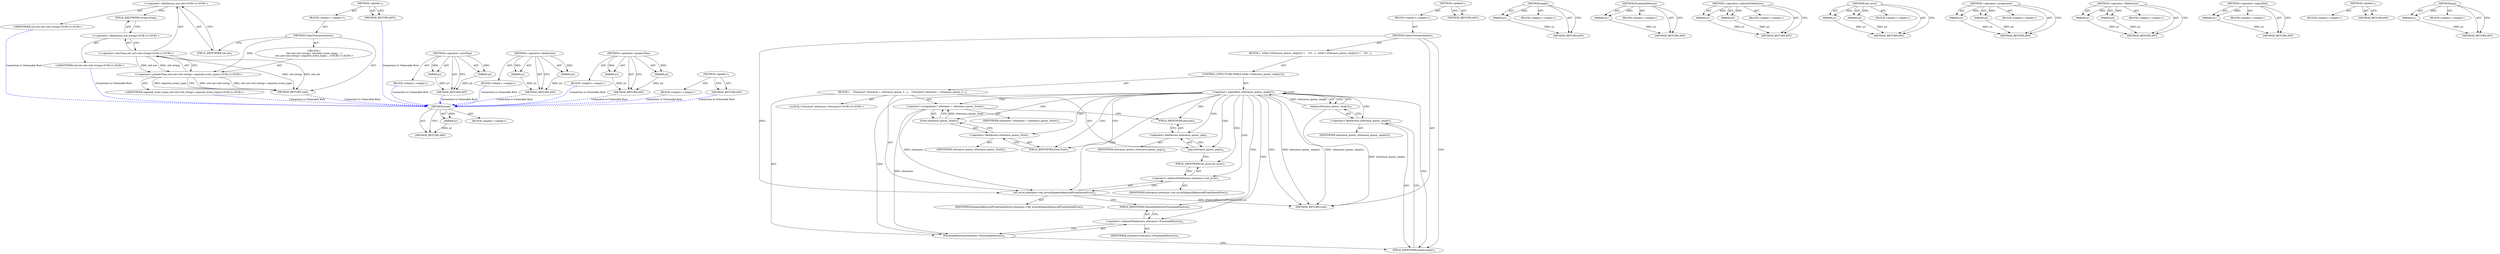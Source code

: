 digraph "&lt;global&gt;" {
vulnerable_72 [label=<(METHOD,front)>];
vulnerable_73 [label=<(PARAM,p1)>];
vulnerable_74 [label=<(BLOCK,&lt;empty&gt;,&lt;empty&gt;)>];
vulnerable_75 [label=<(METHOD_RETURN,ANY)>];
vulnerable_6 [label=<(METHOD,&lt;global&gt;)<SUB>1</SUB>>];
vulnerable_7 [label=<(BLOCK,&lt;empty&gt;,&lt;empty&gt;)<SUB>1</SUB>>];
vulnerable_8 [label=<(METHOD,ClearUtteranceQueue)<SUB>1</SUB>>];
vulnerable_9 [label=<(BLOCK,{
  while (!utterance_queue_.empty()) {
    Utt...,{
  while (!utterance_queue_.empty()) {
    Utt...)<SUB>1</SUB>>];
vulnerable_10 [label=<(CONTROL_STRUCTURE,WHILE,while (!utterance_queue_.empty()))<SUB>2</SUB>>];
vulnerable_11 [label=<(&lt;operator&gt;.logicalNot,!utterance_queue_.empty())<SUB>2</SUB>>];
vulnerable_12 [label=<(empty,utterance_queue_.empty())<SUB>2</SUB>>];
vulnerable_13 [label=<(&lt;operator&gt;.fieldAccess,utterance_queue_.empty)<SUB>2</SUB>>];
vulnerable_14 [label=<(IDENTIFIER,utterance_queue_,utterance_queue_.empty())<SUB>2</SUB>>];
vulnerable_15 [label=<(FIELD_IDENTIFIER,empty,empty)<SUB>2</SUB>>];
vulnerable_16 [label=<(BLOCK,{
    Utterance* utterance = utterance_queue_.f...,{
    Utterance* utterance = utterance_queue_.f...)<SUB>2</SUB>>];
vulnerable_17 [label="<(LOCAL,Utterance* utterance: Utterance*)<SUB>3</SUB>>"];
vulnerable_18 [label=<(&lt;operator&gt;.assignment,* utterance = utterance_queue_.front())<SUB>3</SUB>>];
vulnerable_19 [label=<(IDENTIFIER,utterance,* utterance = utterance_queue_.front())<SUB>3</SUB>>];
vulnerable_20 [label=<(front,utterance_queue_.front())<SUB>3</SUB>>];
vulnerable_21 [label=<(&lt;operator&gt;.fieldAccess,utterance_queue_.front)<SUB>3</SUB>>];
vulnerable_22 [label=<(IDENTIFIER,utterance_queue_,utterance_queue_.front())<SUB>3</SUB>>];
vulnerable_23 [label=<(FIELD_IDENTIFIER,front,front)<SUB>3</SUB>>];
vulnerable_24 [label=<(pop,utterance_queue_.pop())<SUB>4</SUB>>];
vulnerable_25 [label=<(&lt;operator&gt;.fieldAccess,utterance_queue_.pop)<SUB>4</SUB>>];
vulnerable_26 [label=<(IDENTIFIER,utterance_queue_,utterance_queue_.pop())<SUB>4</SUB>>];
vulnerable_27 [label=<(FIELD_IDENTIFIER,pop,pop)<SUB>4</SUB>>];
vulnerable_28 [label=<(set_error,utterance-&gt;set_error(kSpeechRemovedFromQueueError))<SUB>5</SUB>>];
vulnerable_29 [label=<(&lt;operator&gt;.indirectFieldAccess,utterance-&gt;set_error)<SUB>5</SUB>>];
vulnerable_30 [label=<(IDENTIFIER,utterance,utterance-&gt;set_error(kSpeechRemovedFromQueueError))<SUB>5</SUB>>];
vulnerable_31 [label=<(FIELD_IDENTIFIER,set_error,set_error)<SUB>5</SUB>>];
vulnerable_32 [label=<(IDENTIFIER,kSpeechRemovedFromQueueError,utterance-&gt;set_error(kSpeechRemovedFromQueueError))<SUB>5</SUB>>];
vulnerable_33 [label=<(FinishAndDestroy,utterance-&gt;FinishAndDestroy())<SUB>6</SUB>>];
vulnerable_34 [label=<(&lt;operator&gt;.indirectFieldAccess,utterance-&gt;FinishAndDestroy)<SUB>6</SUB>>];
vulnerable_35 [label=<(IDENTIFIER,utterance,utterance-&gt;FinishAndDestroy())<SUB>6</SUB>>];
vulnerable_36 [label=<(FIELD_IDENTIFIER,FinishAndDestroy,FinishAndDestroy)<SUB>6</SUB>>];
vulnerable_37 [label=<(METHOD_RETURN,void)<SUB>1</SUB>>];
vulnerable_39 [label=<(METHOD_RETURN,ANY)<SUB>1</SUB>>];
vulnerable_58 [label=<(METHOD,empty)>];
vulnerable_59 [label=<(PARAM,p1)>];
vulnerable_60 [label=<(BLOCK,&lt;empty&gt;,&lt;empty&gt;)>];
vulnerable_61 [label=<(METHOD_RETURN,ANY)>];
vulnerable_90 [label=<(METHOD,FinishAndDestroy)>];
vulnerable_91 [label=<(PARAM,p1)>];
vulnerable_92 [label=<(BLOCK,&lt;empty&gt;,&lt;empty&gt;)>];
vulnerable_93 [label=<(METHOD_RETURN,ANY)>];
vulnerable_85 [label=<(METHOD,&lt;operator&gt;.indirectFieldAccess)>];
vulnerable_86 [label=<(PARAM,p1)>];
vulnerable_87 [label=<(PARAM,p2)>];
vulnerable_88 [label=<(BLOCK,&lt;empty&gt;,&lt;empty&gt;)>];
vulnerable_89 [label=<(METHOD_RETURN,ANY)>];
vulnerable_80 [label=<(METHOD,set_error)>];
vulnerable_81 [label=<(PARAM,p1)>];
vulnerable_82 [label=<(PARAM,p2)>];
vulnerable_83 [label=<(BLOCK,&lt;empty&gt;,&lt;empty&gt;)>];
vulnerable_84 [label=<(METHOD_RETURN,ANY)>];
vulnerable_67 [label=<(METHOD,&lt;operator&gt;.assignment)>];
vulnerable_68 [label=<(PARAM,p1)>];
vulnerable_69 [label=<(PARAM,p2)>];
vulnerable_70 [label=<(BLOCK,&lt;empty&gt;,&lt;empty&gt;)>];
vulnerable_71 [label=<(METHOD_RETURN,ANY)>];
vulnerable_62 [label=<(METHOD,&lt;operator&gt;.fieldAccess)>];
vulnerable_63 [label=<(PARAM,p1)>];
vulnerable_64 [label=<(PARAM,p2)>];
vulnerable_65 [label=<(BLOCK,&lt;empty&gt;,&lt;empty&gt;)>];
vulnerable_66 [label=<(METHOD_RETURN,ANY)>];
vulnerable_54 [label=<(METHOD,&lt;operator&gt;.logicalNot)>];
vulnerable_55 [label=<(PARAM,p1)>];
vulnerable_56 [label=<(BLOCK,&lt;empty&gt;,&lt;empty&gt;)>];
vulnerable_57 [label=<(METHOD_RETURN,ANY)>];
vulnerable_48 [label=<(METHOD,&lt;global&gt;)<SUB>1</SUB>>];
vulnerable_49 [label=<(BLOCK,&lt;empty&gt;,&lt;empty&gt;)>];
vulnerable_50 [label=<(METHOD_RETURN,ANY)>];
vulnerable_76 [label=<(METHOD,pop)>];
vulnerable_77 [label=<(PARAM,p1)>];
vulnerable_78 [label=<(BLOCK,&lt;empty&gt;,&lt;empty&gt;)>];
vulnerable_79 [label=<(METHOD_RETURN,ANY)>];
fixed_6 [label=<(METHOD,&lt;global&gt;)<SUB>1</SUB>>];
fixed_7 [label=<(BLOCK,&lt;empty&gt;,&lt;empty&gt;)<SUB>1</SUB>>];
fixed_8 [label=<(METHOD,ClearUtteranceQueue)<SUB>1</SUB>>];
fixed_9 [label="<(BLOCK,{
  std::set&lt;std::string&gt; required_event_types;...,{
  std::set&lt;std::string&gt; required_event_types;...)<SUB>1</SUB>>"];
fixed_10 [label="<(&lt;operator&gt;.greaterThan,std::set&lt;std::string&gt; required_event_types)<SUB>2</SUB>>"];
fixed_11 [label="<(&lt;operator&gt;.lessThan,std::set&lt;std::string)<SUB>2</SUB>>"];
fixed_12 [label="<(&lt;operator&gt;.fieldAccess,std::set)<SUB>2</SUB>>"];
fixed_13 [label="<(IDENTIFIER,std,std::set&lt;std::string)<SUB>2</SUB>>"];
fixed_14 [label=<(FIELD_IDENTIFIER,set,set)<SUB>2</SUB>>];
fixed_15 [label="<(&lt;operator&gt;.fieldAccess,std::string)<SUB>2</SUB>>"];
fixed_16 [label="<(IDENTIFIER,std,std::set&lt;std::string)<SUB>2</SUB>>"];
fixed_17 [label=<(FIELD_IDENTIFIER,string,string)<SUB>2</SUB>>];
fixed_18 [label="<(IDENTIFIER,required_event_types,std::set&lt;std::string&gt; required_event_types)<SUB>2</SUB>>"];
fixed_19 [label=<(METHOD_RETURN,void)<SUB>1</SUB>>];
fixed_21 [label=<(METHOD_RETURN,ANY)<SUB>1</SUB>>];
fixed_39 [label=<(METHOD,&lt;operator&gt;.lessThan)>];
fixed_40 [label=<(PARAM,p1)>];
fixed_41 [label=<(PARAM,p2)>];
fixed_42 [label=<(BLOCK,&lt;empty&gt;,&lt;empty&gt;)>];
fixed_43 [label=<(METHOD_RETURN,ANY)>];
fixed_44 [label=<(METHOD,&lt;operator&gt;.fieldAccess)>];
fixed_45 [label=<(PARAM,p1)>];
fixed_46 [label=<(PARAM,p2)>];
fixed_47 [label=<(BLOCK,&lt;empty&gt;,&lt;empty&gt;)>];
fixed_48 [label=<(METHOD_RETURN,ANY)>];
fixed_34 [label=<(METHOD,&lt;operator&gt;.greaterThan)>];
fixed_35 [label=<(PARAM,p1)>];
fixed_36 [label=<(PARAM,p2)>];
fixed_37 [label=<(BLOCK,&lt;empty&gt;,&lt;empty&gt;)>];
fixed_38 [label=<(METHOD_RETURN,ANY)>];
fixed_28 [label=<(METHOD,&lt;global&gt;)<SUB>1</SUB>>];
fixed_29 [label=<(BLOCK,&lt;empty&gt;,&lt;empty&gt;)>];
fixed_30 [label=<(METHOD_RETURN,ANY)>];
vulnerable_72 -> vulnerable_73  [key=0, label="AST: "];
vulnerable_72 -> vulnerable_73  [key=1, label="DDG: "];
vulnerable_72 -> vulnerable_74  [key=0, label="AST: "];
vulnerable_72 -> vulnerable_75  [key=0, label="AST: "];
vulnerable_72 -> vulnerable_75  [key=1, label="CFG: "];
vulnerable_73 -> vulnerable_75  [key=0, label="DDG: p1"];
vulnerable_6 -> vulnerable_7  [key=0, label="AST: "];
vulnerable_6 -> vulnerable_39  [key=0, label="AST: "];
vulnerable_6 -> vulnerable_39  [key=1, label="CFG: "];
vulnerable_7 -> vulnerable_8  [key=0, label="AST: "];
vulnerable_8 -> vulnerable_9  [key=0, label="AST: "];
vulnerable_8 -> vulnerable_37  [key=0, label="AST: "];
vulnerable_8 -> vulnerable_15  [key=0, label="CFG: "];
vulnerable_8 -> vulnerable_28  [key=0, label="DDG: "];
vulnerable_9 -> vulnerable_10  [key=0, label="AST: "];
vulnerable_10 -> vulnerable_11  [key=0, label="AST: "];
vulnerable_10 -> vulnerable_16  [key=0, label="AST: "];
vulnerable_11 -> vulnerable_12  [key=0, label="AST: "];
vulnerable_11 -> vulnerable_12  [key=1, label="CDG: "];
vulnerable_11 -> vulnerable_37  [key=0, label="CFG: "];
vulnerable_11 -> vulnerable_37  [key=1, label="DDG: utterance_queue_.empty()"];
vulnerable_11 -> vulnerable_37  [key=2, label="DDG: !utterance_queue_.empty()"];
vulnerable_11 -> vulnerable_23  [key=0, label="CFG: "];
vulnerable_11 -> vulnerable_23  [key=1, label="CDG: "];
vulnerable_11 -> vulnerable_24  [key=0, label="CDG: "];
vulnerable_11 -> vulnerable_15  [key=0, label="CDG: "];
vulnerable_11 -> vulnerable_34  [key=0, label="CDG: "];
vulnerable_11 -> vulnerable_13  [key=0, label="CDG: "];
vulnerable_11 -> vulnerable_21  [key=0, label="CDG: "];
vulnerable_11 -> vulnerable_33  [key=0, label="CDG: "];
vulnerable_11 -> vulnerable_28  [key=0, label="CDG: "];
vulnerable_11 -> vulnerable_36  [key=0, label="CDG: "];
vulnerable_11 -> vulnerable_11  [key=0, label="CDG: "];
vulnerable_11 -> vulnerable_20  [key=0, label="CDG: "];
vulnerable_11 -> vulnerable_25  [key=0, label="CDG: "];
vulnerable_11 -> vulnerable_27  [key=0, label="CDG: "];
vulnerable_11 -> vulnerable_29  [key=0, label="CDG: "];
vulnerable_11 -> vulnerable_18  [key=0, label="CDG: "];
vulnerable_11 -> vulnerable_31  [key=0, label="CDG: "];
vulnerable_12 -> vulnerable_13  [key=0, label="AST: "];
vulnerable_12 -> vulnerable_11  [key=0, label="CFG: "];
vulnerable_12 -> vulnerable_11  [key=1, label="DDG: utterance_queue_.empty"];
vulnerable_12 -> vulnerable_37  [key=0, label="DDG: utterance_queue_.empty"];
vulnerable_13 -> vulnerable_14  [key=0, label="AST: "];
vulnerable_13 -> vulnerable_15  [key=0, label="AST: "];
vulnerable_13 -> vulnerable_12  [key=0, label="CFG: "];
vulnerable_15 -> vulnerable_13  [key=0, label="CFG: "];
vulnerable_16 -> vulnerable_17  [key=0, label="AST: "];
vulnerable_16 -> vulnerable_18  [key=0, label="AST: "];
vulnerable_16 -> vulnerable_24  [key=0, label="AST: "];
vulnerable_16 -> vulnerable_28  [key=0, label="AST: "];
vulnerable_16 -> vulnerable_33  [key=0, label="AST: "];
vulnerable_18 -> vulnerable_19  [key=0, label="AST: "];
vulnerable_18 -> vulnerable_20  [key=0, label="AST: "];
vulnerable_18 -> vulnerable_27  [key=0, label="CFG: "];
vulnerable_18 -> vulnerable_28  [key=0, label="DDG: utterance"];
vulnerable_18 -> vulnerable_33  [key=0, label="DDG: utterance"];
vulnerable_20 -> vulnerable_21  [key=0, label="AST: "];
vulnerable_20 -> vulnerable_18  [key=0, label="CFG: "];
vulnerable_20 -> vulnerable_18  [key=1, label="DDG: utterance_queue_.front"];
vulnerable_21 -> vulnerable_22  [key=0, label="AST: "];
vulnerable_21 -> vulnerable_23  [key=0, label="AST: "];
vulnerable_21 -> vulnerable_20  [key=0, label="CFG: "];
vulnerable_23 -> vulnerable_21  [key=0, label="CFG: "];
vulnerable_24 -> vulnerable_25  [key=0, label="AST: "];
vulnerable_24 -> vulnerable_31  [key=0, label="CFG: "];
vulnerable_25 -> vulnerable_26  [key=0, label="AST: "];
vulnerable_25 -> vulnerable_27  [key=0, label="AST: "];
vulnerable_25 -> vulnerable_24  [key=0, label="CFG: "];
vulnerable_27 -> vulnerable_25  [key=0, label="CFG: "];
vulnerable_28 -> vulnerable_29  [key=0, label="AST: "];
vulnerable_28 -> vulnerable_32  [key=0, label="AST: "];
vulnerable_28 -> vulnerable_36  [key=0, label="CFG: "];
vulnerable_28 -> vulnerable_37  [key=0, label="DDG: kSpeechRemovedFromQueueError"];
vulnerable_29 -> vulnerable_30  [key=0, label="AST: "];
vulnerable_29 -> vulnerable_31  [key=0, label="AST: "];
vulnerable_29 -> vulnerable_28  [key=0, label="CFG: "];
vulnerable_31 -> vulnerable_29  [key=0, label="CFG: "];
vulnerable_33 -> vulnerable_34  [key=0, label="AST: "];
vulnerable_33 -> vulnerable_15  [key=0, label="CFG: "];
vulnerable_34 -> vulnerable_35  [key=0, label="AST: "];
vulnerable_34 -> vulnerable_36  [key=0, label="AST: "];
vulnerable_34 -> vulnerable_33  [key=0, label="CFG: "];
vulnerable_36 -> vulnerable_34  [key=0, label="CFG: "];
vulnerable_58 -> vulnerable_59  [key=0, label="AST: "];
vulnerable_58 -> vulnerable_59  [key=1, label="DDG: "];
vulnerable_58 -> vulnerable_60  [key=0, label="AST: "];
vulnerable_58 -> vulnerable_61  [key=0, label="AST: "];
vulnerable_58 -> vulnerable_61  [key=1, label="CFG: "];
vulnerable_59 -> vulnerable_61  [key=0, label="DDG: p1"];
vulnerable_90 -> vulnerable_91  [key=0, label="AST: "];
vulnerable_90 -> vulnerable_91  [key=1, label="DDG: "];
vulnerable_90 -> vulnerable_92  [key=0, label="AST: "];
vulnerable_90 -> vulnerable_93  [key=0, label="AST: "];
vulnerable_90 -> vulnerable_93  [key=1, label="CFG: "];
vulnerable_91 -> vulnerable_93  [key=0, label="DDG: p1"];
vulnerable_85 -> vulnerable_86  [key=0, label="AST: "];
vulnerable_85 -> vulnerable_86  [key=1, label="DDG: "];
vulnerable_85 -> vulnerable_88  [key=0, label="AST: "];
vulnerable_85 -> vulnerable_87  [key=0, label="AST: "];
vulnerable_85 -> vulnerable_87  [key=1, label="DDG: "];
vulnerable_85 -> vulnerable_89  [key=0, label="AST: "];
vulnerable_85 -> vulnerable_89  [key=1, label="CFG: "];
vulnerable_86 -> vulnerable_89  [key=0, label="DDG: p1"];
vulnerable_87 -> vulnerable_89  [key=0, label="DDG: p2"];
vulnerable_80 -> vulnerable_81  [key=0, label="AST: "];
vulnerable_80 -> vulnerable_81  [key=1, label="DDG: "];
vulnerable_80 -> vulnerable_83  [key=0, label="AST: "];
vulnerable_80 -> vulnerable_82  [key=0, label="AST: "];
vulnerable_80 -> vulnerable_82  [key=1, label="DDG: "];
vulnerable_80 -> vulnerable_84  [key=0, label="AST: "];
vulnerable_80 -> vulnerable_84  [key=1, label="CFG: "];
vulnerable_81 -> vulnerable_84  [key=0, label="DDG: p1"];
vulnerable_82 -> vulnerable_84  [key=0, label="DDG: p2"];
vulnerable_67 -> vulnerable_68  [key=0, label="AST: "];
vulnerable_67 -> vulnerable_68  [key=1, label="DDG: "];
vulnerable_67 -> vulnerable_70  [key=0, label="AST: "];
vulnerable_67 -> vulnerable_69  [key=0, label="AST: "];
vulnerable_67 -> vulnerable_69  [key=1, label="DDG: "];
vulnerable_67 -> vulnerable_71  [key=0, label="AST: "];
vulnerable_67 -> vulnerable_71  [key=1, label="CFG: "];
vulnerable_68 -> vulnerable_71  [key=0, label="DDG: p1"];
vulnerable_69 -> vulnerable_71  [key=0, label="DDG: p2"];
vulnerable_62 -> vulnerable_63  [key=0, label="AST: "];
vulnerable_62 -> vulnerable_63  [key=1, label="DDG: "];
vulnerable_62 -> vulnerable_65  [key=0, label="AST: "];
vulnerable_62 -> vulnerable_64  [key=0, label="AST: "];
vulnerable_62 -> vulnerable_64  [key=1, label="DDG: "];
vulnerable_62 -> vulnerable_66  [key=0, label="AST: "];
vulnerable_62 -> vulnerable_66  [key=1, label="CFG: "];
vulnerable_63 -> vulnerable_66  [key=0, label="DDG: p1"];
vulnerable_64 -> vulnerable_66  [key=0, label="DDG: p2"];
vulnerable_54 -> vulnerable_55  [key=0, label="AST: "];
vulnerable_54 -> vulnerable_55  [key=1, label="DDG: "];
vulnerable_54 -> vulnerable_56  [key=0, label="AST: "];
vulnerable_54 -> vulnerable_57  [key=0, label="AST: "];
vulnerable_54 -> vulnerable_57  [key=1, label="CFG: "];
vulnerable_55 -> vulnerable_57  [key=0, label="DDG: p1"];
vulnerable_48 -> vulnerable_49  [key=0, label="AST: "];
vulnerable_48 -> vulnerable_50  [key=0, label="AST: "];
vulnerable_48 -> vulnerable_50  [key=1, label="CFG: "];
vulnerable_76 -> vulnerable_77  [key=0, label="AST: "];
vulnerable_76 -> vulnerable_77  [key=1, label="DDG: "];
vulnerable_76 -> vulnerable_78  [key=0, label="AST: "];
vulnerable_76 -> vulnerable_79  [key=0, label="AST: "];
vulnerable_76 -> vulnerable_79  [key=1, label="CFG: "];
vulnerable_77 -> vulnerable_79  [key=0, label="DDG: p1"];
fixed_6 -> fixed_7  [key=0, label="AST: "];
fixed_6 -> fixed_21  [key=0, label="AST: "];
fixed_6 -> fixed_21  [key=1, label="CFG: "];
fixed_7 -> fixed_8  [key=0, label="AST: "];
fixed_8 -> fixed_9  [key=0, label="AST: "];
fixed_8 -> fixed_19  [key=0, label="AST: "];
fixed_8 -> fixed_14  [key=0, label="CFG: "];
fixed_8 -> fixed_10  [key=0, label="DDG: "];
fixed_9 -> fixed_10  [key=0, label="AST: "];
fixed_10 -> fixed_11  [key=0, label="AST: "];
fixed_10 -> fixed_18  [key=0, label="AST: "];
fixed_10 -> fixed_19  [key=0, label="CFG: "];
fixed_10 -> fixed_19  [key=1, label="DDG: std::set&lt;std::string"];
fixed_10 -> fixed_19  [key=2, label="DDG: std::set&lt;std::string&gt; required_event_types"];
fixed_10 -> fixed_19  [key=3, label="DDG: required_event_types"];
fixed_11 -> fixed_12  [key=0, label="AST: "];
fixed_11 -> fixed_15  [key=0, label="AST: "];
fixed_11 -> fixed_10  [key=0, label="CFG: "];
fixed_11 -> fixed_10  [key=1, label="DDG: std::set"];
fixed_11 -> fixed_10  [key=2, label="DDG: std::string"];
fixed_11 -> fixed_19  [key=0, label="DDG: std::set"];
fixed_11 -> fixed_19  [key=1, label="DDG: std::string"];
fixed_12 -> fixed_13  [key=0, label="AST: "];
fixed_12 -> fixed_14  [key=0, label="AST: "];
fixed_12 -> fixed_17  [key=0, label="CFG: "];
fixed_13 -> vulnerable_72  [color=blue, key=0, label="Connection to Vulnerable Root", penwidth="2.0", style=dashed];
fixed_14 -> fixed_12  [key=0, label="CFG: "];
fixed_15 -> fixed_16  [key=0, label="AST: "];
fixed_15 -> fixed_17  [key=0, label="AST: "];
fixed_15 -> fixed_11  [key=0, label="CFG: "];
fixed_16 -> vulnerable_72  [color=blue, key=0, label="Connection to Vulnerable Root", penwidth="2.0", style=dashed];
fixed_17 -> fixed_15  [key=0, label="CFG: "];
fixed_18 -> vulnerable_72  [color=blue, key=0, label="Connection to Vulnerable Root", penwidth="2.0", style=dashed];
fixed_19 -> vulnerable_72  [color=blue, key=0, label="Connection to Vulnerable Root", penwidth="2.0", style=dashed];
fixed_21 -> vulnerable_72  [color=blue, key=0, label="Connection to Vulnerable Root", penwidth="2.0", style=dashed];
fixed_39 -> fixed_40  [key=0, label="AST: "];
fixed_39 -> fixed_40  [key=1, label="DDG: "];
fixed_39 -> fixed_42  [key=0, label="AST: "];
fixed_39 -> fixed_41  [key=0, label="AST: "];
fixed_39 -> fixed_41  [key=1, label="DDG: "];
fixed_39 -> fixed_43  [key=0, label="AST: "];
fixed_39 -> fixed_43  [key=1, label="CFG: "];
fixed_40 -> fixed_43  [key=0, label="DDG: p1"];
fixed_41 -> fixed_43  [key=0, label="DDG: p2"];
fixed_42 -> vulnerable_72  [color=blue, key=0, label="Connection to Vulnerable Root", penwidth="2.0", style=dashed];
fixed_43 -> vulnerable_72  [color=blue, key=0, label="Connection to Vulnerable Root", penwidth="2.0", style=dashed];
fixed_44 -> fixed_45  [key=0, label="AST: "];
fixed_44 -> fixed_45  [key=1, label="DDG: "];
fixed_44 -> fixed_47  [key=0, label="AST: "];
fixed_44 -> fixed_46  [key=0, label="AST: "];
fixed_44 -> fixed_46  [key=1, label="DDG: "];
fixed_44 -> fixed_48  [key=0, label="AST: "];
fixed_44 -> fixed_48  [key=1, label="CFG: "];
fixed_45 -> fixed_48  [key=0, label="DDG: p1"];
fixed_46 -> fixed_48  [key=0, label="DDG: p2"];
fixed_47 -> vulnerable_72  [color=blue, key=0, label="Connection to Vulnerable Root", penwidth="2.0", style=dashed];
fixed_48 -> vulnerable_72  [color=blue, key=0, label="Connection to Vulnerable Root", penwidth="2.0", style=dashed];
fixed_34 -> fixed_35  [key=0, label="AST: "];
fixed_34 -> fixed_35  [key=1, label="DDG: "];
fixed_34 -> fixed_37  [key=0, label="AST: "];
fixed_34 -> fixed_36  [key=0, label="AST: "];
fixed_34 -> fixed_36  [key=1, label="DDG: "];
fixed_34 -> fixed_38  [key=0, label="AST: "];
fixed_34 -> fixed_38  [key=1, label="CFG: "];
fixed_35 -> fixed_38  [key=0, label="DDG: p1"];
fixed_36 -> fixed_38  [key=0, label="DDG: p2"];
fixed_37 -> vulnerable_72  [color=blue, key=0, label="Connection to Vulnerable Root", penwidth="2.0", style=dashed];
fixed_38 -> vulnerable_72  [color=blue, key=0, label="Connection to Vulnerable Root", penwidth="2.0", style=dashed];
fixed_28 -> fixed_29  [key=0, label="AST: "];
fixed_28 -> fixed_30  [key=0, label="AST: "];
fixed_28 -> fixed_30  [key=1, label="CFG: "];
fixed_29 -> vulnerable_72  [color=blue, key=0, label="Connection to Vulnerable Root", penwidth="2.0", style=dashed];
fixed_30 -> vulnerable_72  [color=blue, key=0, label="Connection to Vulnerable Root", penwidth="2.0", style=dashed];
}
